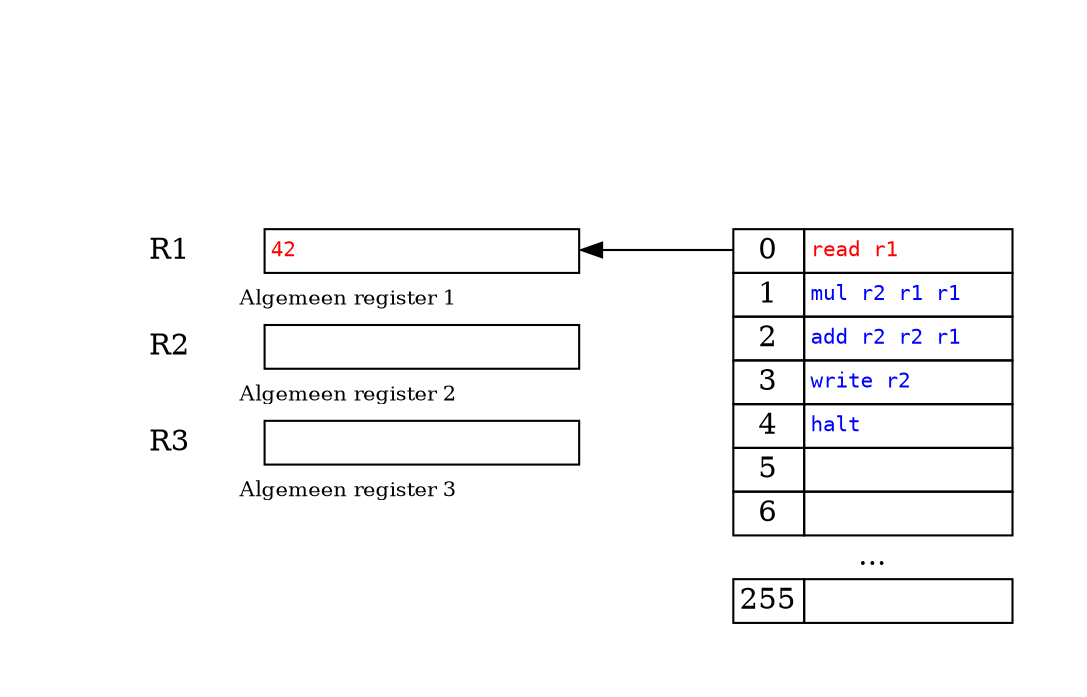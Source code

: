 // dot -Tpng -Gdpi=100 -Nfontname=Helvetica -Efontname=Helvetica -o cpu_1a.png cpu_1a.dot

digraph {
    graph [pad="0.5", nodesep="0.5", ranksep="1"];
    node [shape=plain]
    rankdir=LR;

    // labelloc=t
    // label="Von Neumann architectuur"

    CPU, RAM [shape=box, color=none, style=invis]
    CPU -> RAM [dir="both", style=invis]
    { rank=same; CPU-> CPU_t [style=invis] }
    { rank=same; RAM-> RAM_t [style=invis] }

    CPU_t [label=<
    <table border="0" cellborder="1" cellspacing="2">
        <tr>
            <td color="none">R1</td>
            <td port="r0" align="left" width="90%"><font color="red" point-size="10" face="monospace">42</font></td>
        </tr>
        <tr>
            <td color="none" align="center" colspan="2">
                <font point-size="10">Algemeen register 1</font>
            </td>
        </tr>
        <tr>
            <td color="none">R2</td>
            <td align="left">
            </td>
        </tr>
        <tr>
            <td color="none" align="center" colspan="2">
                <font point-size="10">Algemeen register 2</font>
            </td>
        </tr>
        <tr>
            <td color="none">R3</td>
            <td align="left">
            </td>
        </tr>
        <tr>
            <td color="none" align="center" colspan="2">
                <font point-size="10">Algemeen register 3</font>
            </td>
        </tr>
    </table>>]

    RAM_t [label=<
    <table align="right" border="0" cellborder="1" cellspacing="0">
        <tr>
            <td port="r0">0</td>
            <td align="left" width="100%"><font point-size="10" face="monospace" color="red">read r1</font></td>
        </tr>
        <tr>
            <td>1</td>
            <td align="left"><font point-size="10" face="monospace" color="blue">mul r2 r1 r1</font></td>
        </tr>
        <tr>
            <td>2</td>
            <td align="left"><font point-size="10" face="monospace" color="blue">add r2 r2 r1</font></td>
        </tr>
        <tr>
            <td>3</td>
            <td align="left"><font point-size="10" face="monospace" color="blue">write r2</font></td>
        </tr>
        <tr>
            <td>4</td>
            <td align="left"><font point-size="10" face="monospace" color="blue">halt</font></td>
        </tr>
        <tr>
            <td>5</td>
            <td></td>
        </tr>
        <tr>
            <td>6</td>
            <td></td>
        </tr>
        <tr>
            <td color="none" colspan="2">...</td>
        </tr>
        <tr>
            <td>255</td>
            <td></td>
        </tr>
    </table>>]

    RAM_t:r0 -> CPU_t:r0;
}